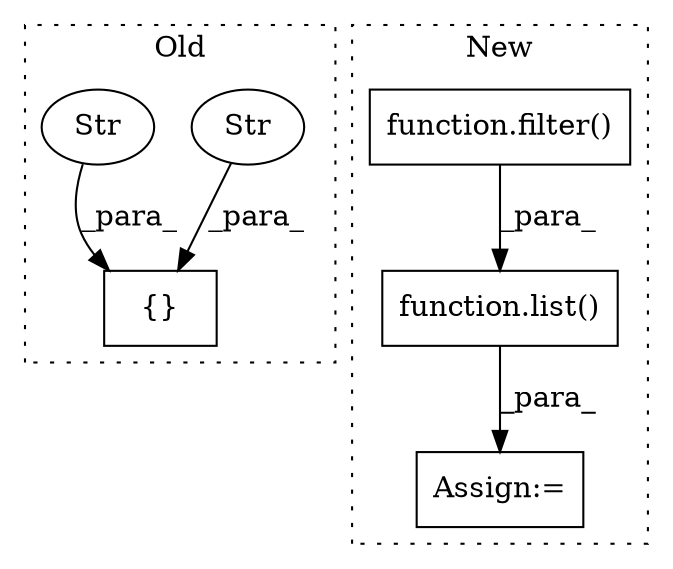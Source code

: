 digraph G {
subgraph cluster0 {
1 [label="{}" a="59" s="2448,2648" l="10,0" shape="box"];
4 [label="Str" a="66" s="2458" l="18" shape="ellipse"];
5 [label="Str" a="66" s="2486" l="36" shape="ellipse"];
label = "Old";
style="dotted";
}
subgraph cluster1 {
2 [label="function.filter()" a="75" s="4363,4448" l="7,1" shape="box"];
3 [label="function.list()" a="75" s="4761,4770" l="5,1" shape="box"];
6 [label="Assign:=" a="68" s="4748" l="3" shape="box"];
label = "New";
style="dotted";
}
2 -> 3 [label="_para_"];
3 -> 6 [label="_para_"];
4 -> 1 [label="_para_"];
5 -> 1 [label="_para_"];
}